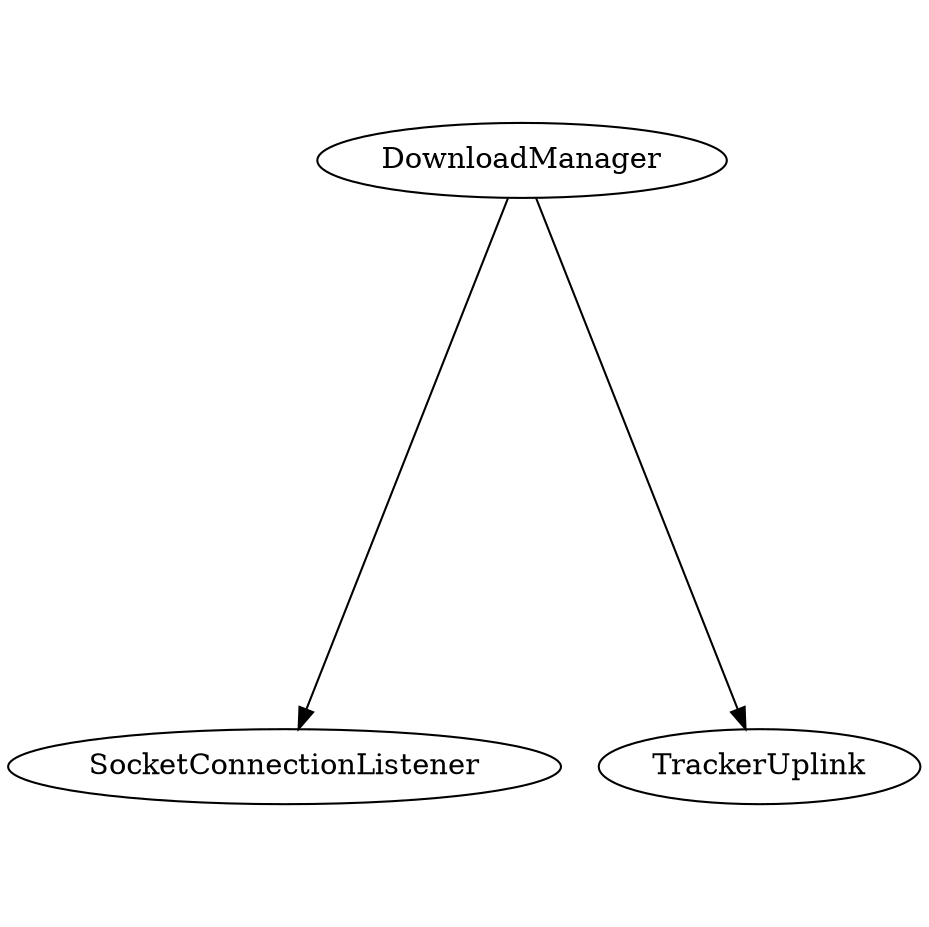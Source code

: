 digraph x { 

  ratio=1;
  ranksep=0.5;
  overlap=false;

"DownloadManager" -> "SocketConnectionListener" ;
"DownloadManager" -> "TrackerUplink" ;


}

